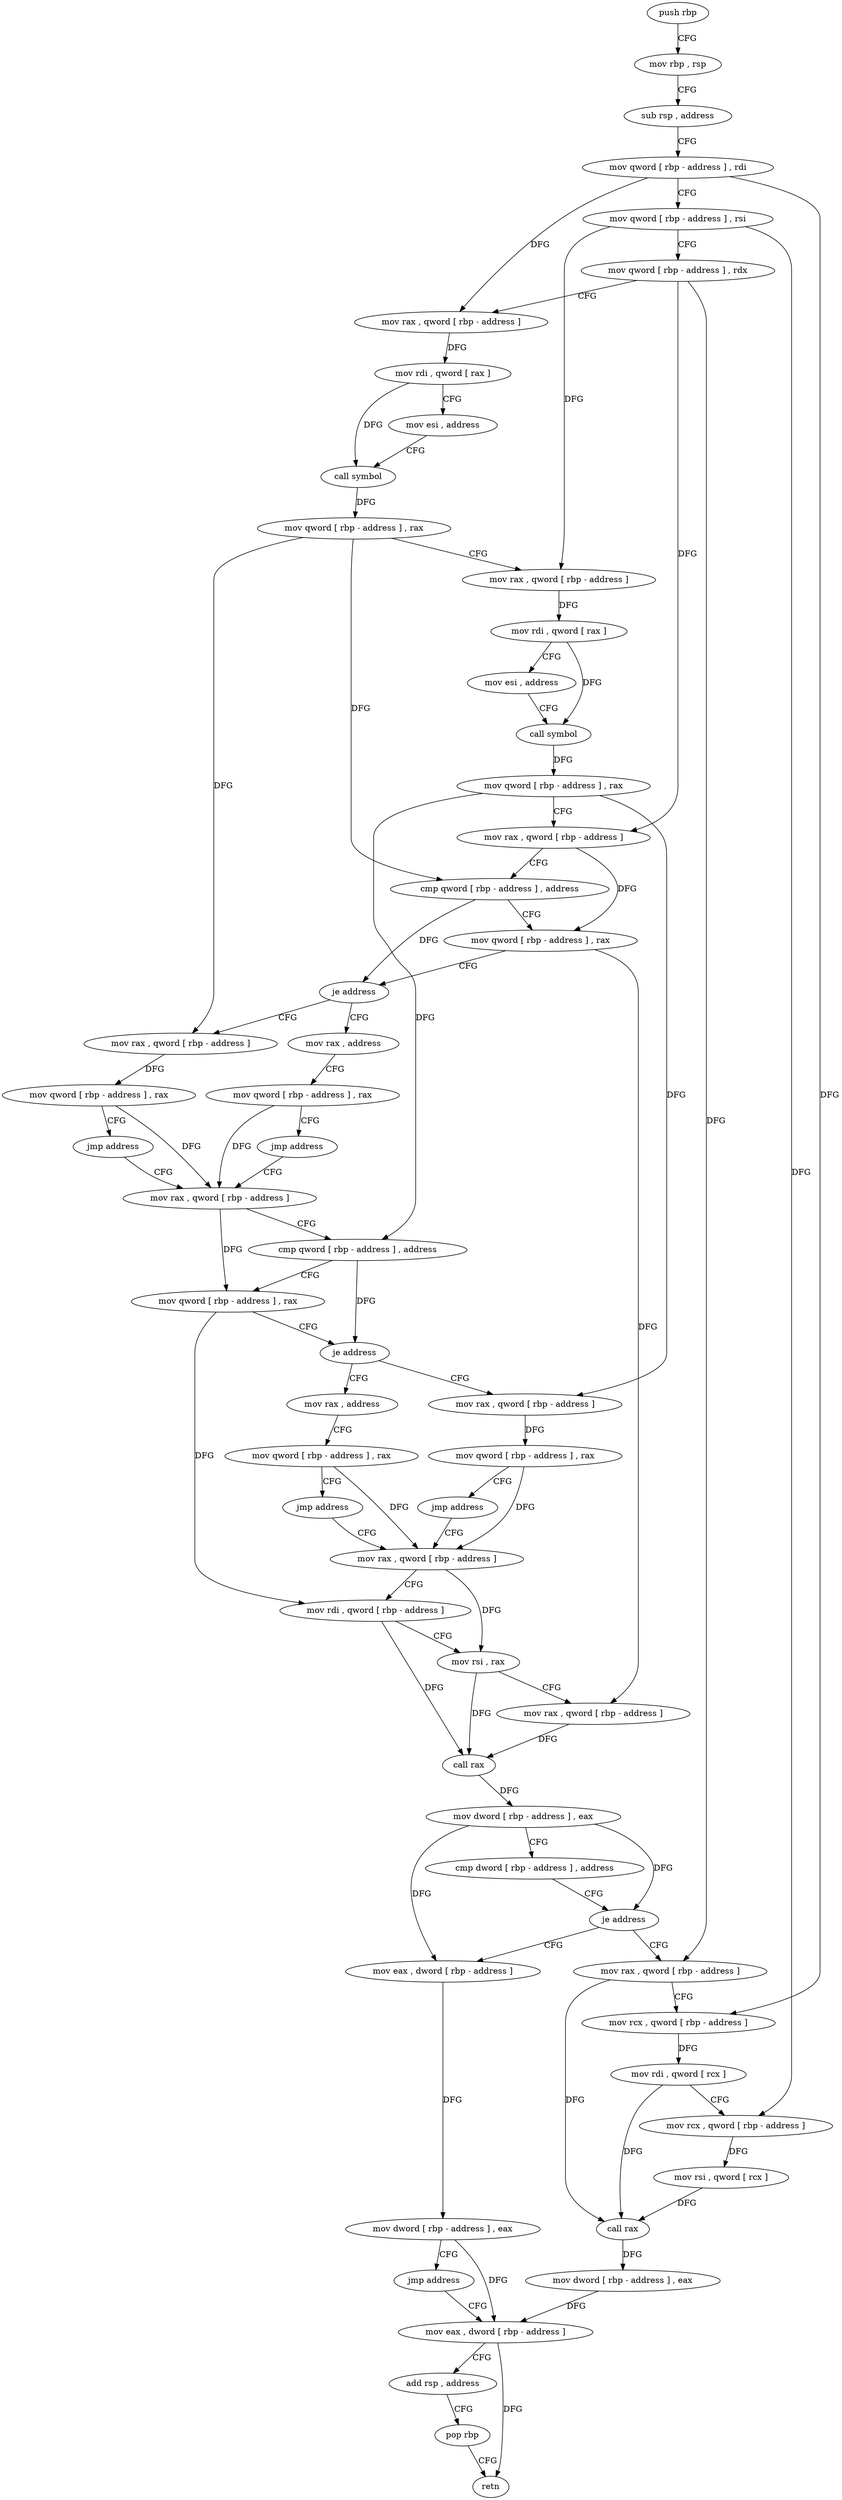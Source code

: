 digraph "func" {
"4241040" [label = "push rbp" ]
"4241041" [label = "mov rbp , rsp" ]
"4241044" [label = "sub rsp , address" ]
"4241048" [label = "mov qword [ rbp - address ] , rdi" ]
"4241052" [label = "mov qword [ rbp - address ] , rsi" ]
"4241056" [label = "mov qword [ rbp - address ] , rdx" ]
"4241060" [label = "mov rax , qword [ rbp - address ]" ]
"4241064" [label = "mov rdi , qword [ rax ]" ]
"4241067" [label = "mov esi , address" ]
"4241072" [label = "call symbol" ]
"4241077" [label = "mov qword [ rbp - address ] , rax" ]
"4241081" [label = "mov rax , qword [ rbp - address ]" ]
"4241085" [label = "mov rdi , qword [ rax ]" ]
"4241088" [label = "mov esi , address" ]
"4241093" [label = "call symbol" ]
"4241098" [label = "mov qword [ rbp - address ] , rax" ]
"4241102" [label = "mov rax , qword [ rbp - address ]" ]
"4241106" [label = "cmp qword [ rbp - address ] , address" ]
"4241111" [label = "mov qword [ rbp - address ] , rax" ]
"4241115" [label = "je address" ]
"4241134" [label = "mov rax , address" ]
"4241121" [label = "mov rax , qword [ rbp - address ]" ]
"4241144" [label = "mov qword [ rbp - address ] , rax" ]
"4241148" [label = "jmp address" ]
"4241153" [label = "mov rax , qword [ rbp - address ]" ]
"4241125" [label = "mov qword [ rbp - address ] , rax" ]
"4241129" [label = "jmp address" ]
"4241157" [label = "cmp qword [ rbp - address ] , address" ]
"4241162" [label = "mov qword [ rbp - address ] , rax" ]
"4241166" [label = "je address" ]
"4241185" [label = "mov rax , address" ]
"4241172" [label = "mov rax , qword [ rbp - address ]" ]
"4241195" [label = "mov qword [ rbp - address ] , rax" ]
"4241199" [label = "jmp address" ]
"4241204" [label = "mov rax , qword [ rbp - address ]" ]
"4241176" [label = "mov qword [ rbp - address ] , rax" ]
"4241180" [label = "jmp address" ]
"4241208" [label = "mov rdi , qword [ rbp - address ]" ]
"4241212" [label = "mov rsi , rax" ]
"4241215" [label = "mov rax , qword [ rbp - address ]" ]
"4241219" [label = "call rax" ]
"4241221" [label = "mov dword [ rbp - address ] , eax" ]
"4241224" [label = "cmp dword [ rbp - address ] , address" ]
"4241228" [label = "je address" ]
"4241245" [label = "mov rax , qword [ rbp - address ]" ]
"4241234" [label = "mov eax , dword [ rbp - address ]" ]
"4241249" [label = "mov rcx , qword [ rbp - address ]" ]
"4241253" [label = "mov rdi , qword [ rcx ]" ]
"4241256" [label = "mov rcx , qword [ rbp - address ]" ]
"4241260" [label = "mov rsi , qword [ rcx ]" ]
"4241263" [label = "call rax" ]
"4241265" [label = "mov dword [ rbp - address ] , eax" ]
"4241268" [label = "mov eax , dword [ rbp - address ]" ]
"4241237" [label = "mov dword [ rbp - address ] , eax" ]
"4241240" [label = "jmp address" ]
"4241271" [label = "add rsp , address" ]
"4241275" [label = "pop rbp" ]
"4241276" [label = "retn" ]
"4241040" -> "4241041" [ label = "CFG" ]
"4241041" -> "4241044" [ label = "CFG" ]
"4241044" -> "4241048" [ label = "CFG" ]
"4241048" -> "4241052" [ label = "CFG" ]
"4241048" -> "4241060" [ label = "DFG" ]
"4241048" -> "4241249" [ label = "DFG" ]
"4241052" -> "4241056" [ label = "CFG" ]
"4241052" -> "4241081" [ label = "DFG" ]
"4241052" -> "4241256" [ label = "DFG" ]
"4241056" -> "4241060" [ label = "CFG" ]
"4241056" -> "4241102" [ label = "DFG" ]
"4241056" -> "4241245" [ label = "DFG" ]
"4241060" -> "4241064" [ label = "DFG" ]
"4241064" -> "4241067" [ label = "CFG" ]
"4241064" -> "4241072" [ label = "DFG" ]
"4241067" -> "4241072" [ label = "CFG" ]
"4241072" -> "4241077" [ label = "DFG" ]
"4241077" -> "4241081" [ label = "CFG" ]
"4241077" -> "4241106" [ label = "DFG" ]
"4241077" -> "4241121" [ label = "DFG" ]
"4241081" -> "4241085" [ label = "DFG" ]
"4241085" -> "4241088" [ label = "CFG" ]
"4241085" -> "4241093" [ label = "DFG" ]
"4241088" -> "4241093" [ label = "CFG" ]
"4241093" -> "4241098" [ label = "DFG" ]
"4241098" -> "4241102" [ label = "CFG" ]
"4241098" -> "4241157" [ label = "DFG" ]
"4241098" -> "4241172" [ label = "DFG" ]
"4241102" -> "4241106" [ label = "CFG" ]
"4241102" -> "4241111" [ label = "DFG" ]
"4241106" -> "4241111" [ label = "CFG" ]
"4241106" -> "4241115" [ label = "DFG" ]
"4241111" -> "4241115" [ label = "CFG" ]
"4241111" -> "4241215" [ label = "DFG" ]
"4241115" -> "4241134" [ label = "CFG" ]
"4241115" -> "4241121" [ label = "CFG" ]
"4241134" -> "4241144" [ label = "CFG" ]
"4241121" -> "4241125" [ label = "DFG" ]
"4241144" -> "4241148" [ label = "CFG" ]
"4241144" -> "4241153" [ label = "DFG" ]
"4241148" -> "4241153" [ label = "CFG" ]
"4241153" -> "4241157" [ label = "CFG" ]
"4241153" -> "4241162" [ label = "DFG" ]
"4241125" -> "4241129" [ label = "CFG" ]
"4241125" -> "4241153" [ label = "DFG" ]
"4241129" -> "4241153" [ label = "CFG" ]
"4241157" -> "4241162" [ label = "CFG" ]
"4241157" -> "4241166" [ label = "DFG" ]
"4241162" -> "4241166" [ label = "CFG" ]
"4241162" -> "4241208" [ label = "DFG" ]
"4241166" -> "4241185" [ label = "CFG" ]
"4241166" -> "4241172" [ label = "CFG" ]
"4241185" -> "4241195" [ label = "CFG" ]
"4241172" -> "4241176" [ label = "DFG" ]
"4241195" -> "4241199" [ label = "CFG" ]
"4241195" -> "4241204" [ label = "DFG" ]
"4241199" -> "4241204" [ label = "CFG" ]
"4241204" -> "4241208" [ label = "CFG" ]
"4241204" -> "4241212" [ label = "DFG" ]
"4241176" -> "4241180" [ label = "CFG" ]
"4241176" -> "4241204" [ label = "DFG" ]
"4241180" -> "4241204" [ label = "CFG" ]
"4241208" -> "4241212" [ label = "CFG" ]
"4241208" -> "4241219" [ label = "DFG" ]
"4241212" -> "4241215" [ label = "CFG" ]
"4241212" -> "4241219" [ label = "DFG" ]
"4241215" -> "4241219" [ label = "DFG" ]
"4241219" -> "4241221" [ label = "DFG" ]
"4241221" -> "4241224" [ label = "CFG" ]
"4241221" -> "4241228" [ label = "DFG" ]
"4241221" -> "4241234" [ label = "DFG" ]
"4241224" -> "4241228" [ label = "CFG" ]
"4241228" -> "4241245" [ label = "CFG" ]
"4241228" -> "4241234" [ label = "CFG" ]
"4241245" -> "4241249" [ label = "CFG" ]
"4241245" -> "4241263" [ label = "DFG" ]
"4241234" -> "4241237" [ label = "DFG" ]
"4241249" -> "4241253" [ label = "DFG" ]
"4241253" -> "4241256" [ label = "CFG" ]
"4241253" -> "4241263" [ label = "DFG" ]
"4241256" -> "4241260" [ label = "DFG" ]
"4241260" -> "4241263" [ label = "DFG" ]
"4241263" -> "4241265" [ label = "DFG" ]
"4241265" -> "4241268" [ label = "DFG" ]
"4241268" -> "4241271" [ label = "CFG" ]
"4241268" -> "4241276" [ label = "DFG" ]
"4241237" -> "4241240" [ label = "CFG" ]
"4241237" -> "4241268" [ label = "DFG" ]
"4241240" -> "4241268" [ label = "CFG" ]
"4241271" -> "4241275" [ label = "CFG" ]
"4241275" -> "4241276" [ label = "CFG" ]
}
